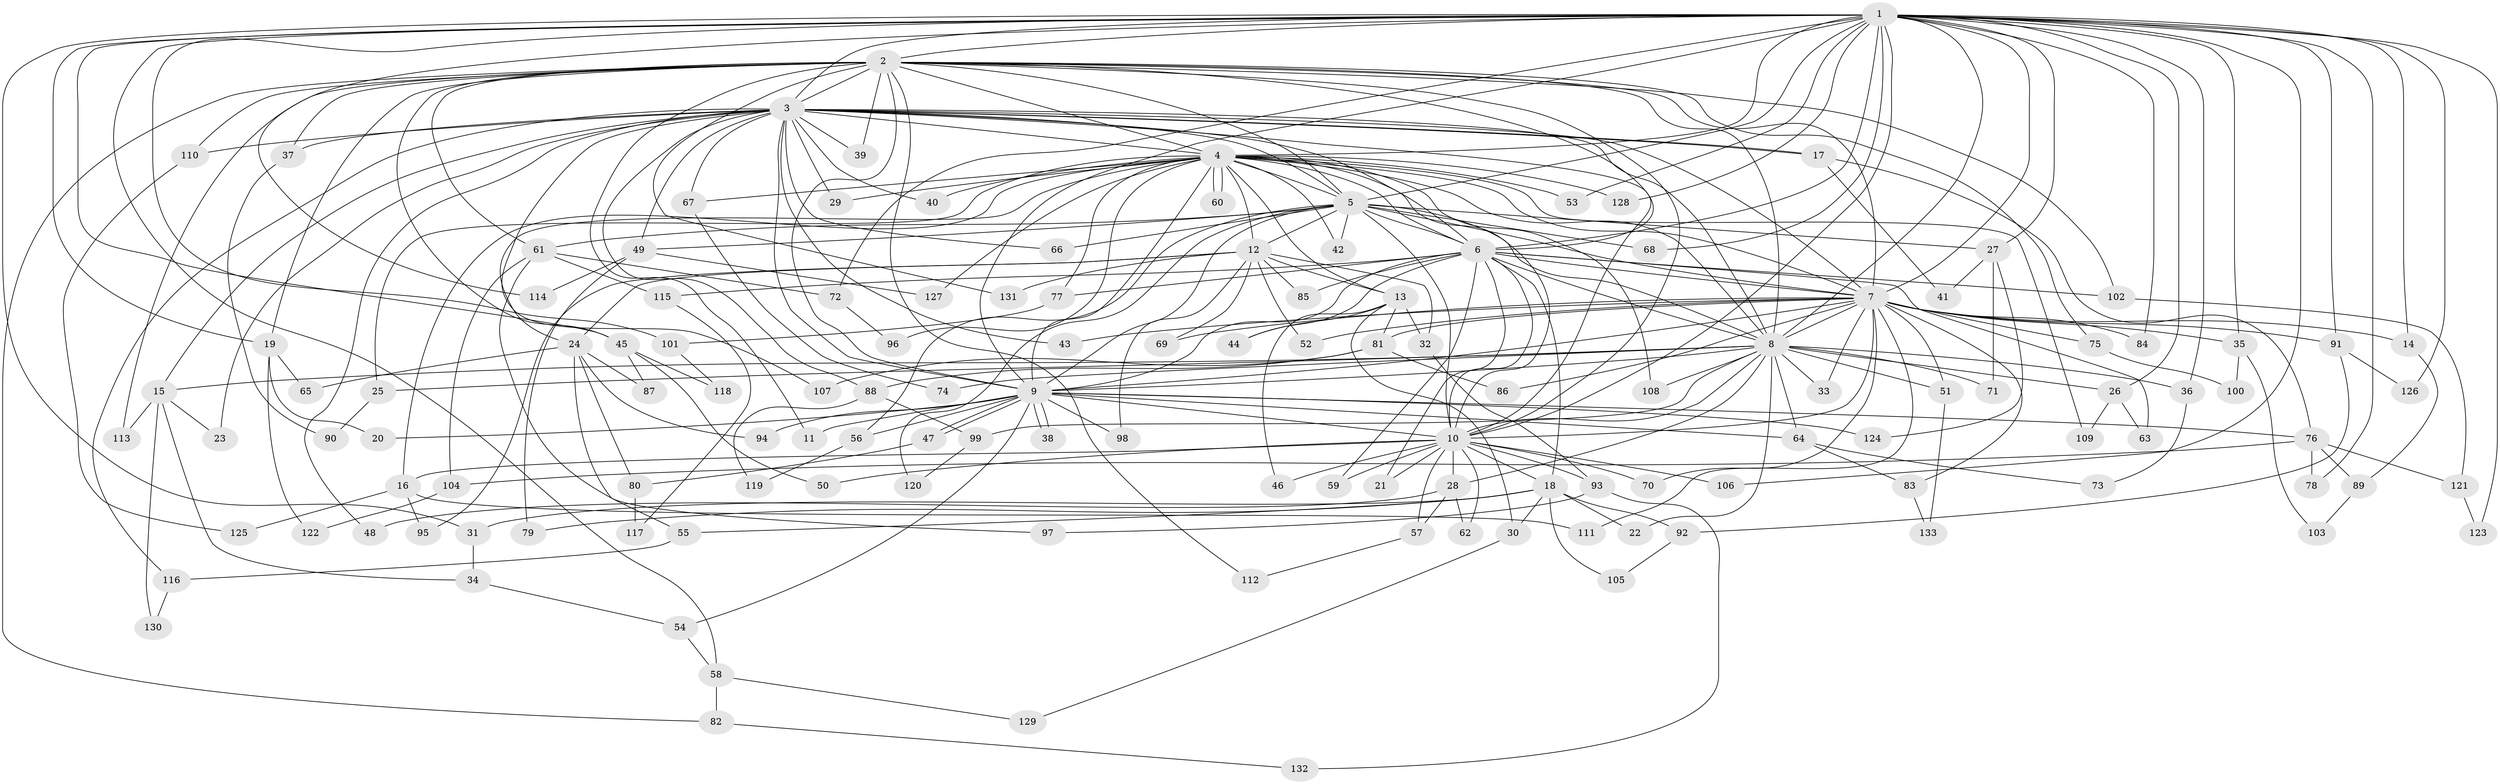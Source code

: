 // coarse degree distribution, {31: 0.009900990099009901, 20: 0.009900990099009901, 24: 0.019801980198019802, 25: 0.009900990099009901, 16: 0.009900990099009901, 32: 0.009900990099009901, 19: 0.009900990099009901, 18: 0.009900990099009901, 2: 0.504950495049505, 7: 0.0297029702970297, 4: 0.09900990099009901, 5: 0.06930693069306931, 10: 0.009900990099009901, 3: 0.1782178217821782, 1: 0.009900990099009901, 6: 0.009900990099009901}
// Generated by graph-tools (version 1.1) at 2025/41/03/06/25 10:41:36]
// undirected, 133 vertices, 291 edges
graph export_dot {
graph [start="1"]
  node [color=gray90,style=filled];
  1;
  2;
  3;
  4;
  5;
  6;
  7;
  8;
  9;
  10;
  11;
  12;
  13;
  14;
  15;
  16;
  17;
  18;
  19;
  20;
  21;
  22;
  23;
  24;
  25;
  26;
  27;
  28;
  29;
  30;
  31;
  32;
  33;
  34;
  35;
  36;
  37;
  38;
  39;
  40;
  41;
  42;
  43;
  44;
  45;
  46;
  47;
  48;
  49;
  50;
  51;
  52;
  53;
  54;
  55;
  56;
  57;
  58;
  59;
  60;
  61;
  62;
  63;
  64;
  65;
  66;
  67;
  68;
  69;
  70;
  71;
  72;
  73;
  74;
  75;
  76;
  77;
  78;
  79;
  80;
  81;
  82;
  83;
  84;
  85;
  86;
  87;
  88;
  89;
  90;
  91;
  92;
  93;
  94;
  95;
  96;
  97;
  98;
  99;
  100;
  101;
  102;
  103;
  104;
  105;
  106;
  107;
  108;
  109;
  110;
  111;
  112;
  113;
  114;
  115;
  116;
  117;
  118;
  119;
  120;
  121;
  122;
  123;
  124;
  125;
  126;
  127;
  128;
  129;
  130;
  131;
  132;
  133;
  1 -- 2;
  1 -- 3;
  1 -- 4;
  1 -- 5;
  1 -- 6;
  1 -- 7;
  1 -- 8;
  1 -- 9;
  1 -- 10;
  1 -- 14;
  1 -- 19;
  1 -- 26;
  1 -- 27;
  1 -- 31;
  1 -- 35;
  1 -- 36;
  1 -- 45;
  1 -- 53;
  1 -- 58;
  1 -- 68;
  1 -- 72;
  1 -- 78;
  1 -- 84;
  1 -- 91;
  1 -- 101;
  1 -- 106;
  1 -- 114;
  1 -- 123;
  1 -- 126;
  1 -- 128;
  2 -- 3;
  2 -- 4;
  2 -- 5;
  2 -- 6;
  2 -- 7;
  2 -- 8;
  2 -- 9;
  2 -- 10;
  2 -- 11;
  2 -- 19;
  2 -- 37;
  2 -- 39;
  2 -- 45;
  2 -- 61;
  2 -- 75;
  2 -- 82;
  2 -- 102;
  2 -- 110;
  2 -- 112;
  2 -- 113;
  2 -- 131;
  3 -- 4;
  3 -- 5;
  3 -- 6;
  3 -- 7;
  3 -- 8;
  3 -- 9;
  3 -- 10;
  3 -- 15;
  3 -- 17;
  3 -- 17;
  3 -- 23;
  3 -- 29;
  3 -- 37;
  3 -- 39;
  3 -- 40;
  3 -- 43;
  3 -- 48;
  3 -- 49;
  3 -- 66;
  3 -- 67;
  3 -- 88;
  3 -- 107;
  3 -- 110;
  3 -- 116;
  4 -- 5;
  4 -- 6;
  4 -- 7;
  4 -- 8;
  4 -- 9;
  4 -- 10;
  4 -- 12;
  4 -- 13;
  4 -- 16;
  4 -- 24;
  4 -- 25;
  4 -- 29;
  4 -- 40;
  4 -- 42;
  4 -- 53;
  4 -- 60;
  4 -- 60;
  4 -- 67;
  4 -- 77;
  4 -- 96;
  4 -- 108;
  4 -- 109;
  4 -- 127;
  4 -- 128;
  5 -- 6;
  5 -- 7;
  5 -- 8;
  5 -- 9;
  5 -- 10;
  5 -- 12;
  5 -- 27;
  5 -- 42;
  5 -- 49;
  5 -- 56;
  5 -- 61;
  5 -- 66;
  5 -- 68;
  5 -- 120;
  6 -- 7;
  6 -- 8;
  6 -- 9;
  6 -- 10;
  6 -- 18;
  6 -- 21;
  6 -- 44;
  6 -- 59;
  6 -- 63;
  6 -- 77;
  6 -- 85;
  6 -- 102;
  6 -- 115;
  7 -- 8;
  7 -- 9;
  7 -- 10;
  7 -- 14;
  7 -- 33;
  7 -- 35;
  7 -- 43;
  7 -- 51;
  7 -- 52;
  7 -- 69;
  7 -- 70;
  7 -- 75;
  7 -- 81;
  7 -- 83;
  7 -- 84;
  7 -- 86;
  7 -- 91;
  7 -- 111;
  8 -- 9;
  8 -- 10;
  8 -- 15;
  8 -- 22;
  8 -- 25;
  8 -- 26;
  8 -- 28;
  8 -- 33;
  8 -- 36;
  8 -- 51;
  8 -- 64;
  8 -- 71;
  8 -- 74;
  8 -- 99;
  8 -- 108;
  9 -- 10;
  9 -- 11;
  9 -- 20;
  9 -- 38;
  9 -- 38;
  9 -- 47;
  9 -- 47;
  9 -- 54;
  9 -- 56;
  9 -- 64;
  9 -- 76;
  9 -- 94;
  9 -- 98;
  9 -- 124;
  10 -- 16;
  10 -- 18;
  10 -- 21;
  10 -- 28;
  10 -- 46;
  10 -- 50;
  10 -- 57;
  10 -- 59;
  10 -- 62;
  10 -- 70;
  10 -- 93;
  10 -- 106;
  12 -- 13;
  12 -- 24;
  12 -- 32;
  12 -- 52;
  12 -- 69;
  12 -- 85;
  12 -- 95;
  12 -- 98;
  12 -- 131;
  13 -- 30;
  13 -- 32;
  13 -- 44;
  13 -- 46;
  13 -- 81;
  14 -- 89;
  15 -- 23;
  15 -- 34;
  15 -- 113;
  15 -- 130;
  16 -- 95;
  16 -- 111;
  16 -- 125;
  17 -- 41;
  17 -- 76;
  18 -- 22;
  18 -- 30;
  18 -- 31;
  18 -- 55;
  18 -- 79;
  18 -- 92;
  18 -- 105;
  19 -- 20;
  19 -- 65;
  19 -- 122;
  24 -- 55;
  24 -- 65;
  24 -- 80;
  24 -- 87;
  24 -- 94;
  25 -- 90;
  26 -- 63;
  26 -- 109;
  27 -- 41;
  27 -- 71;
  27 -- 124;
  28 -- 48;
  28 -- 57;
  28 -- 62;
  30 -- 129;
  31 -- 34;
  32 -- 93;
  34 -- 54;
  35 -- 100;
  35 -- 103;
  36 -- 73;
  37 -- 90;
  45 -- 50;
  45 -- 87;
  45 -- 118;
  47 -- 80;
  49 -- 79;
  49 -- 114;
  49 -- 127;
  51 -- 133;
  54 -- 58;
  55 -- 116;
  56 -- 119;
  57 -- 112;
  58 -- 82;
  58 -- 129;
  61 -- 72;
  61 -- 97;
  61 -- 104;
  61 -- 115;
  64 -- 73;
  64 -- 83;
  67 -- 74;
  72 -- 96;
  75 -- 100;
  76 -- 78;
  76 -- 89;
  76 -- 104;
  76 -- 121;
  77 -- 101;
  80 -- 117;
  81 -- 86;
  81 -- 88;
  81 -- 107;
  82 -- 132;
  83 -- 133;
  88 -- 99;
  88 -- 119;
  89 -- 103;
  91 -- 92;
  91 -- 126;
  92 -- 105;
  93 -- 97;
  93 -- 132;
  99 -- 120;
  101 -- 118;
  102 -- 121;
  104 -- 122;
  110 -- 125;
  115 -- 117;
  116 -- 130;
  121 -- 123;
}
